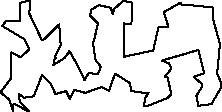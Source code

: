 unitsize(0.001cm);
// 21610.2
draw((2995,264)--(2656,128));
draw((2656,128)--(2581,121));
draw((2581,121)--(2592,248));
draw((2592,248)--(2658,360));
draw((2658,360)--(2597,349));
draw((2597,349)--(2347,388));
draw((2347,388)--(2334,523));
draw((2334,523)--(2067,694));
draw((2067,694)--(1962,389));
draw((1962,389)--(1828,456));
draw((1828,456)--(1541,354));
draw((1541,354)--(1346,408));
draw((1346,408)--(1272,246));
draw((1272,246)--(1203,385));
draw((1203,385)--(1017,333));
draw((1017,333)--(931,512));
draw((931,512)--(781,670));
draw((781,670)--(634,294));
draw((634,294)--(460,267));
draw((460,267)--(366,339));
draw((366,339)--(387,199));
draw((387,199)--(547,25));
draw((547,25)--(278,165));
draw((278,165)--(264,36));
draw((264,36)--(202,233));
draw((202,233)--(47,363));
draw((47,363)--(240,619));
draw((240,619)--(235,1059));
draw((235,1059)--(241,1069));
draw((241,1069)--(401,980));
draw((401,980)--(555,1121));
draw((555,1121)--(464,1302));
draw((464,1302)--(80,1533));
draw((80,1533)--(149,1629));
draw((149,1629)--(386,1616));
draw((386,1616)--(394,1944));
draw((394,1944)--(571,1982));
draw((571,1982)--(555,1753));
draw((555,1753)--(778,1282));
draw((778,1282)--(811,1295));
draw((811,1295)--(1082,1561));
draw((1082,1561)--(1109,1196));
draw((1109,1196)--(1009,1001));
draw((1009,1001)--(1021,962));
draw((1021,962)--(997,942));
draw((997,942)--(981,848));
draw((981,848)--(1179,969));
draw((1179,969)--(1264,1090));
draw((1264,1090)--(1393,859));
draw((1393,859)--(1529,581));
draw((1529,581)--(1604,706));
draw((1604,706)--(1766,678));
draw((1766,678)--(1766,692));
draw((1766,692)--(1819,814));
draw((1819,814)--(1725,927));
draw((1725,927)--(1677,1238));
draw((1677,1238)--(1699,1294));
draw((1699,1294)--(1768,1578));
draw((1768,1578)--(1623,1723));
draw((1623,1723)--(1632,1742));
draw((1632,1742)--(1646,1817));
draw((1646,1817)--(1787,1902));
draw((1787,1902)--(1994,1852));
draw((1994,1852)--(2028,1736));
draw((2028,1736)--(2050,1833));
draw((2050,1833)--(2214,1977));
draw((2214,1977)--(2374,1944));
draw((2374,1944)--(2356,1568));
draw((2356,1568)--(2221,1578));
draw((2221,1578)--(2223,990));
draw((2223,990)--(2740,1101));
draw((2740,1101)--(2834,1512));
draw((2834,1512)--(3007,1524));
draw((3007,1524)--(2927,1777));
draw((2927,1777)--(3220,1945));
draw((3220,1945)--(3248,1906));
draw((3248,1906)--(3373,1902));
draw((3373,1902)--(3786,1862));
draw((3786,1862)--(3805,1619));
draw((3805,1619)--(3918,1217));
draw((3918,1217)--(3868,697));
draw((3868,697)--(3935,540));
draw((3935,540)--(3946,459));
draw((3946,459)--(3766,154));
draw((3766,154)--(3538,125));
draw((3538,125)--(3503,301));
draw((3503,301)--(3600,459));
draw((3600,459)--(3599,514));
draw((3599,514)--(3452,637));
draw((3452,637)--(3642,699));
draw((3642,699)--(3535,1112));
draw((3535,1112)--(3332,1049));
draw((3332,1049)--(2982,949));
draw((2982,949)--(2901,920));
draw((2901,920)--(3023,871));
draw((3023,871)--(3060,781));
draw((3060,781)--(2944,632));
draw((2944,632)--(2993,624));
draw((2993,624)--(3062,329));
draw((3062,329)--(2995,264));
